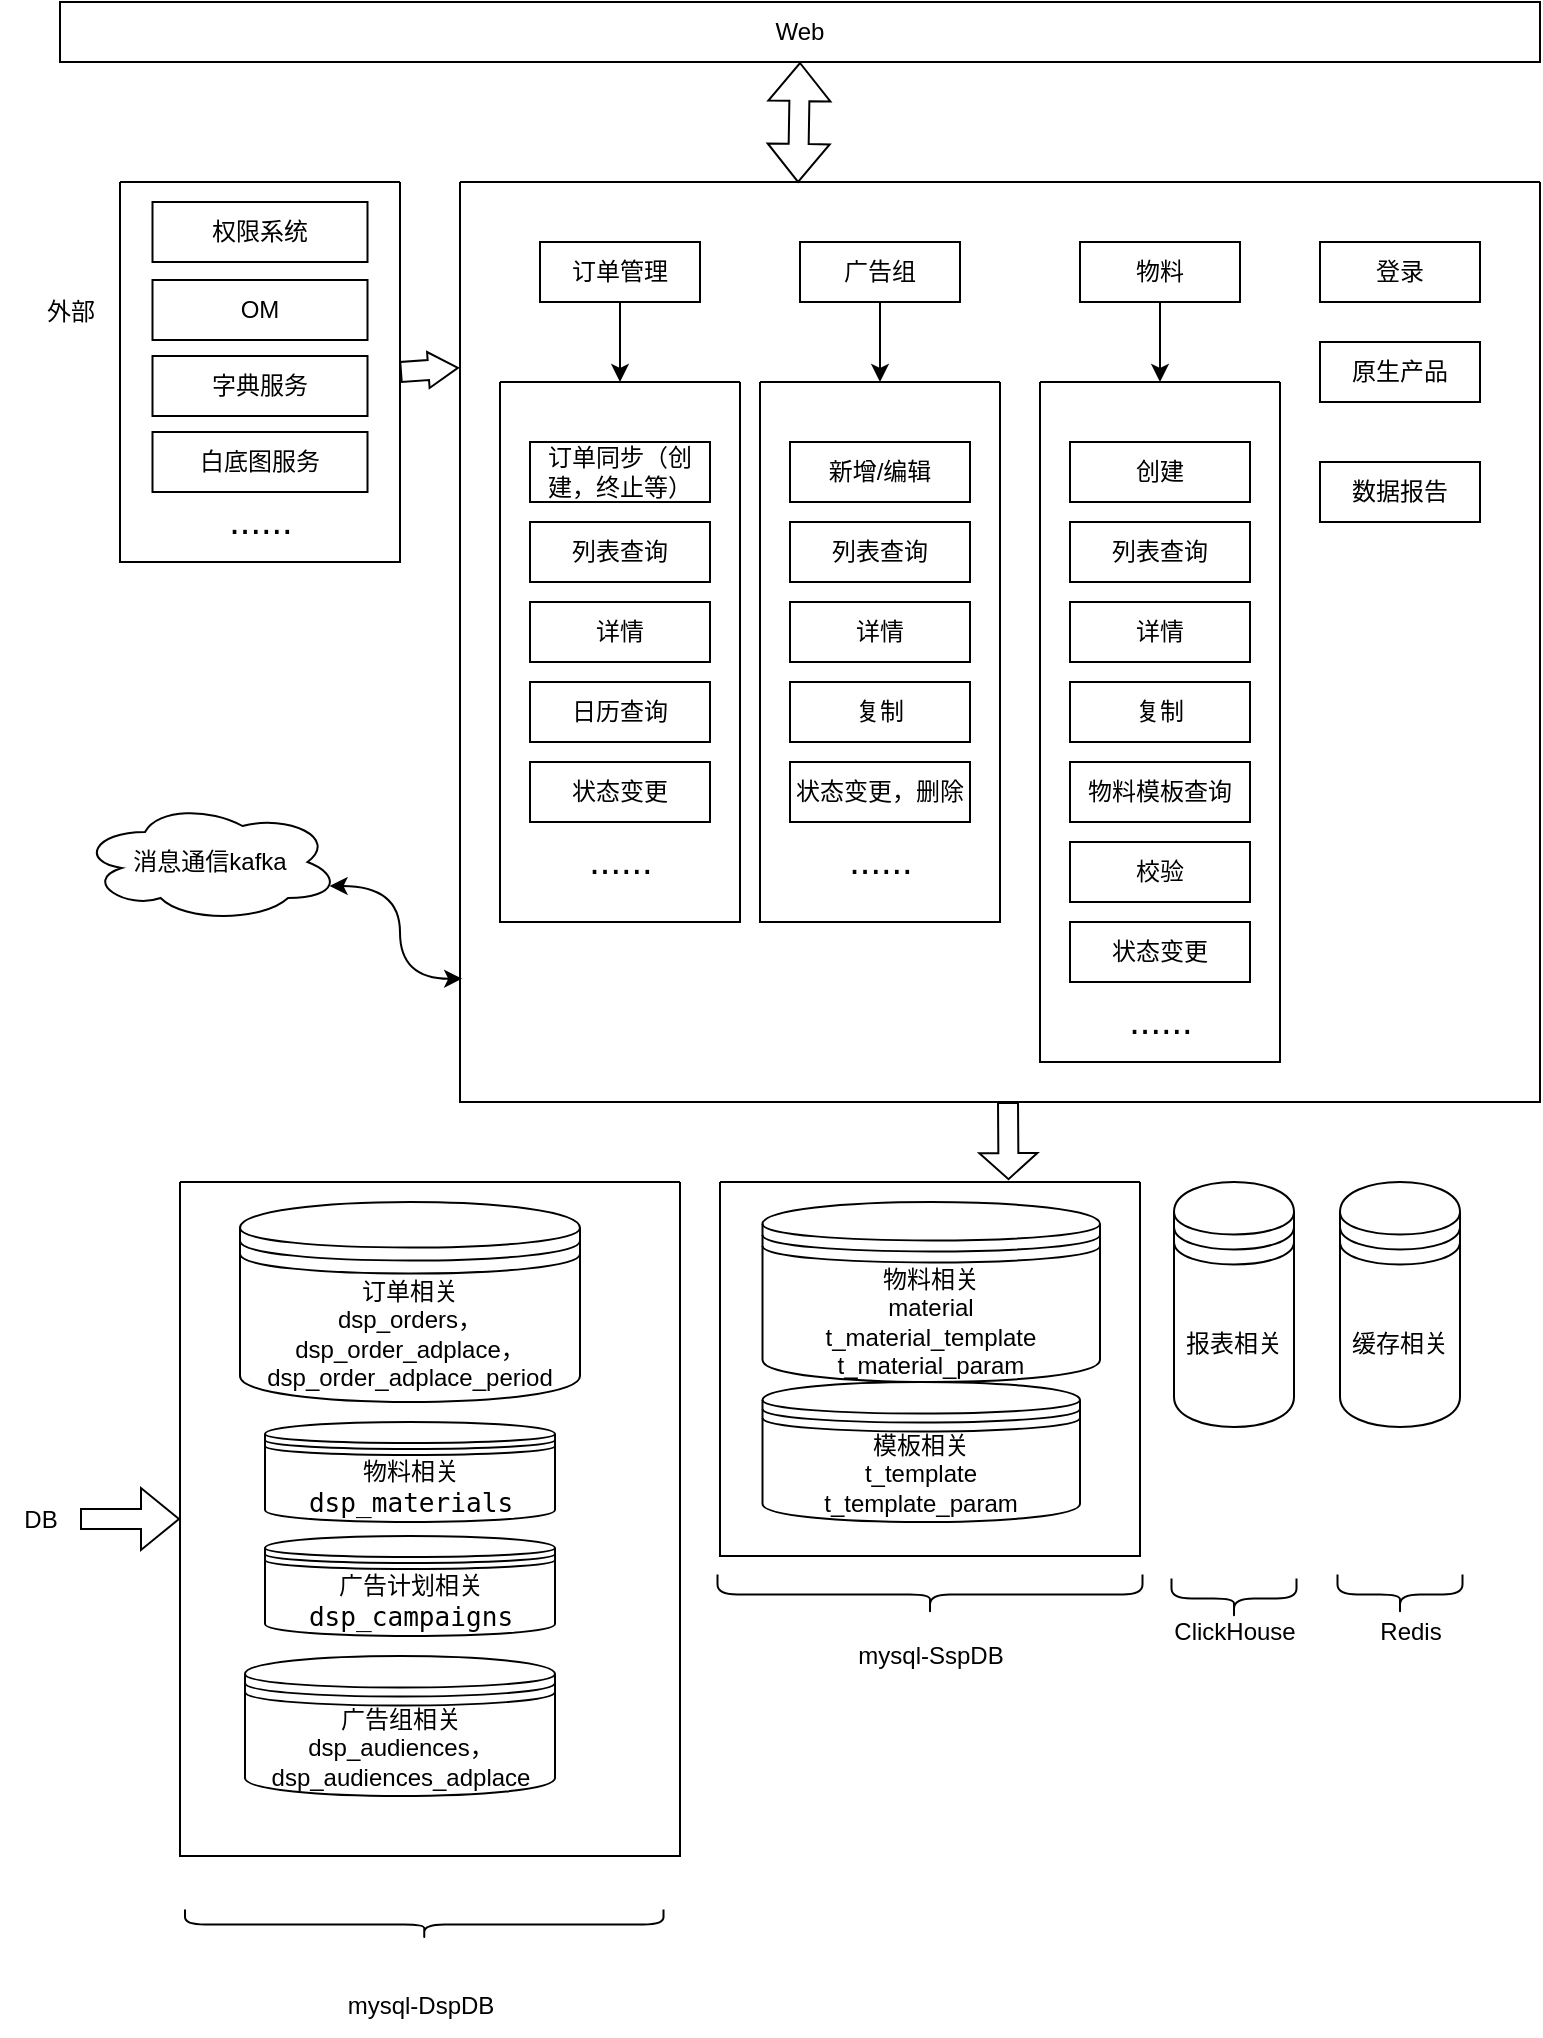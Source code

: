 <mxfile version="20.6.0" type="github">
  <diagram id="k6xAOYBqpZFJXuhrr6dg" name="第 1 页">
    <mxGraphModel dx="1191" dy="785" grid="1" gridSize="10" guides="1" tooltips="1" connect="1" arrows="1" fold="1" page="1" pageScale="1" pageWidth="827" pageHeight="1169" math="0" shadow="0">
      <root>
        <mxCell id="0" />
        <mxCell id="1" parent="0" />
        <mxCell id="op4WVf0ANxCzOF1L6OUz-1" value="Web" style="rounded=0;whiteSpace=wrap;html=1;" vertex="1" parent="1">
          <mxGeometry x="230" y="100" width="740" height="30" as="geometry" />
        </mxCell>
        <mxCell id="op4WVf0ANxCzOF1L6OUz-5" value="" style="swimlane;startSize=0;" vertex="1" parent="1">
          <mxGeometry x="430" y="190" width="540" height="460" as="geometry" />
        </mxCell>
        <mxCell id="op4WVf0ANxCzOF1L6OUz-77" value="" style="edgeStyle=orthogonalEdgeStyle;rounded=0;orthogonalLoop=1;jettySize=auto;html=1;fontSize=12;entryX=0.5;entryY=0;entryDx=0;entryDy=0;" edge="1" parent="op4WVf0ANxCzOF1L6OUz-5" source="op4WVf0ANxCzOF1L6OUz-9" target="op4WVf0ANxCzOF1L6OUz-70">
          <mxGeometry relative="1" as="geometry" />
        </mxCell>
        <mxCell id="op4WVf0ANxCzOF1L6OUz-9" value="订单管理" style="whiteSpace=wrap;html=1;" vertex="1" parent="op4WVf0ANxCzOF1L6OUz-5">
          <mxGeometry x="40" y="30" width="80" height="30" as="geometry" />
        </mxCell>
        <mxCell id="op4WVf0ANxCzOF1L6OUz-11" value="数据报告" style="whiteSpace=wrap;html=1;" vertex="1" parent="op4WVf0ANxCzOF1L6OUz-5">
          <mxGeometry x="430" y="140" width="80" height="30" as="geometry" />
        </mxCell>
        <mxCell id="op4WVf0ANxCzOF1L6OUz-12" value="原生产品" style="whiteSpace=wrap;html=1;" vertex="1" parent="op4WVf0ANxCzOF1L6OUz-5">
          <mxGeometry x="430" y="80" width="80" height="30" as="geometry" />
        </mxCell>
        <mxCell id="op4WVf0ANxCzOF1L6OUz-37" value="登录" style="whiteSpace=wrap;html=1;" vertex="1" parent="op4WVf0ANxCzOF1L6OUz-5">
          <mxGeometry x="430" y="30" width="80" height="30" as="geometry" />
        </mxCell>
        <mxCell id="op4WVf0ANxCzOF1L6OUz-97" value="" style="edgeStyle=orthogonalEdgeStyle;rounded=0;orthogonalLoop=1;jettySize=auto;html=1;fontSize=19;" edge="1" parent="op4WVf0ANxCzOF1L6OUz-5" source="op4WVf0ANxCzOF1L6OUz-22">
          <mxGeometry relative="1" as="geometry">
            <mxPoint x="350" y="100" as="targetPoint" />
          </mxGeometry>
        </mxCell>
        <mxCell id="op4WVf0ANxCzOF1L6OUz-22" value="物料" style="whiteSpace=wrap;html=1;" vertex="1" parent="op4WVf0ANxCzOF1L6OUz-5">
          <mxGeometry x="310" y="30" width="80" height="30" as="geometry" />
        </mxCell>
        <mxCell id="op4WVf0ANxCzOF1L6OUz-84" value="" style="edgeStyle=orthogonalEdgeStyle;rounded=0;orthogonalLoop=1;jettySize=auto;html=1;fontSize=12;entryX=0.5;entryY=0;entryDx=0;entryDy=0;" edge="1" parent="op4WVf0ANxCzOF1L6OUz-5" source="op4WVf0ANxCzOF1L6OUz-17" target="op4WVf0ANxCzOF1L6OUz-78">
          <mxGeometry relative="1" as="geometry" />
        </mxCell>
        <mxCell id="op4WVf0ANxCzOF1L6OUz-17" value="广告组" style="whiteSpace=wrap;html=1;" vertex="1" parent="op4WVf0ANxCzOF1L6OUz-5">
          <mxGeometry x="170" y="30" width="80" height="30" as="geometry" />
        </mxCell>
        <mxCell id="op4WVf0ANxCzOF1L6OUz-70" value="" style="swimlane;startSize=0;fontSize=19;" vertex="1" parent="op4WVf0ANxCzOF1L6OUz-5">
          <mxGeometry x="20" y="100" width="120" height="270" as="geometry" />
        </mxCell>
        <mxCell id="op4WVf0ANxCzOF1L6OUz-72" value="订单同步（创建，终止等）" style="whiteSpace=wrap;html=1;fontSize=12;" vertex="1" parent="op4WVf0ANxCzOF1L6OUz-70">
          <mxGeometry x="15" y="30" width="90" height="30" as="geometry" />
        </mxCell>
        <mxCell id="op4WVf0ANxCzOF1L6OUz-73" value="列表查询" style="whiteSpace=wrap;html=1;fontSize=12;" vertex="1" parent="op4WVf0ANxCzOF1L6OUz-70">
          <mxGeometry x="15" y="70" width="90" height="30" as="geometry" />
        </mxCell>
        <mxCell id="op4WVf0ANxCzOF1L6OUz-74" value="详情" style="whiteSpace=wrap;html=1;fontSize=12;" vertex="1" parent="op4WVf0ANxCzOF1L6OUz-70">
          <mxGeometry x="15" y="110" width="90" height="30" as="geometry" />
        </mxCell>
        <mxCell id="op4WVf0ANxCzOF1L6OUz-75" value="日历查询" style="whiteSpace=wrap;html=1;fontSize=12;" vertex="1" parent="op4WVf0ANxCzOF1L6OUz-70">
          <mxGeometry x="15" y="150" width="90" height="30" as="geometry" />
        </mxCell>
        <mxCell id="op4WVf0ANxCzOF1L6OUz-76" value="状态变更" style="whiteSpace=wrap;html=1;fontSize=12;" vertex="1" parent="op4WVf0ANxCzOF1L6OUz-70">
          <mxGeometry x="15" y="190" width="90" height="30" as="geometry" />
        </mxCell>
        <mxCell id="op4WVf0ANxCzOF1L6OUz-85" value="......" style="text;html=1;align=center;verticalAlign=middle;resizable=0;points=[];autosize=1;strokeColor=none;fillColor=none;fontSize=19;" vertex="1" parent="op4WVf0ANxCzOF1L6OUz-70">
          <mxGeometry x="30" y="220" width="60" height="40" as="geometry" />
        </mxCell>
        <mxCell id="op4WVf0ANxCzOF1L6OUz-78" value="" style="swimlane;startSize=0;fontSize=19;" vertex="1" parent="op4WVf0ANxCzOF1L6OUz-5">
          <mxGeometry x="150" y="100" width="120" height="270" as="geometry" />
        </mxCell>
        <mxCell id="op4WVf0ANxCzOF1L6OUz-79" value="新增/编辑" style="whiteSpace=wrap;html=1;fontSize=12;" vertex="1" parent="op4WVf0ANxCzOF1L6OUz-78">
          <mxGeometry x="15" y="30" width="90" height="30" as="geometry" />
        </mxCell>
        <mxCell id="op4WVf0ANxCzOF1L6OUz-80" value="列表查询" style="whiteSpace=wrap;html=1;fontSize=12;" vertex="1" parent="op4WVf0ANxCzOF1L6OUz-78">
          <mxGeometry x="15" y="70" width="90" height="30" as="geometry" />
        </mxCell>
        <mxCell id="op4WVf0ANxCzOF1L6OUz-81" value="详情" style="whiteSpace=wrap;html=1;fontSize=12;" vertex="1" parent="op4WVf0ANxCzOF1L6OUz-78">
          <mxGeometry x="15" y="110" width="90" height="30" as="geometry" />
        </mxCell>
        <mxCell id="op4WVf0ANxCzOF1L6OUz-82" value="复制" style="whiteSpace=wrap;html=1;fontSize=12;" vertex="1" parent="op4WVf0ANxCzOF1L6OUz-78">
          <mxGeometry x="15" y="150" width="90" height="30" as="geometry" />
        </mxCell>
        <mxCell id="op4WVf0ANxCzOF1L6OUz-83" value="状态变更，删除" style="whiteSpace=wrap;html=1;fontSize=12;" vertex="1" parent="op4WVf0ANxCzOF1L6OUz-78">
          <mxGeometry x="15" y="190" width="90" height="30" as="geometry" />
        </mxCell>
        <mxCell id="op4WVf0ANxCzOF1L6OUz-87" value="......" style="text;html=1;align=center;verticalAlign=middle;resizable=0;points=[];autosize=1;strokeColor=none;fillColor=none;fontSize=19;" vertex="1" parent="op4WVf0ANxCzOF1L6OUz-78">
          <mxGeometry x="30" y="220" width="60" height="40" as="geometry" />
        </mxCell>
        <mxCell id="op4WVf0ANxCzOF1L6OUz-88" value="" style="swimlane;startSize=0;fontSize=19;" vertex="1" parent="op4WVf0ANxCzOF1L6OUz-5">
          <mxGeometry x="290" y="100" width="120" height="340" as="geometry" />
        </mxCell>
        <mxCell id="op4WVf0ANxCzOF1L6OUz-89" value="创建" style="whiteSpace=wrap;html=1;fontSize=12;" vertex="1" parent="op4WVf0ANxCzOF1L6OUz-88">
          <mxGeometry x="15" y="30" width="90" height="30" as="geometry" />
        </mxCell>
        <mxCell id="op4WVf0ANxCzOF1L6OUz-90" value="列表查询" style="whiteSpace=wrap;html=1;fontSize=12;" vertex="1" parent="op4WVf0ANxCzOF1L6OUz-88">
          <mxGeometry x="15" y="70" width="90" height="30" as="geometry" />
        </mxCell>
        <mxCell id="op4WVf0ANxCzOF1L6OUz-91" value="详情" style="whiteSpace=wrap;html=1;fontSize=12;" vertex="1" parent="op4WVf0ANxCzOF1L6OUz-88">
          <mxGeometry x="15" y="110" width="90" height="30" as="geometry" />
        </mxCell>
        <mxCell id="op4WVf0ANxCzOF1L6OUz-92" value="复制" style="whiteSpace=wrap;html=1;fontSize=12;" vertex="1" parent="op4WVf0ANxCzOF1L6OUz-88">
          <mxGeometry x="15" y="150" width="90" height="30" as="geometry" />
        </mxCell>
        <mxCell id="op4WVf0ANxCzOF1L6OUz-93" value="物料模板查询" style="whiteSpace=wrap;html=1;fontSize=12;" vertex="1" parent="op4WVf0ANxCzOF1L6OUz-88">
          <mxGeometry x="15" y="190" width="90" height="30" as="geometry" />
        </mxCell>
        <mxCell id="op4WVf0ANxCzOF1L6OUz-94" value="......" style="text;html=1;align=center;verticalAlign=middle;resizable=0;points=[];autosize=1;strokeColor=none;fillColor=none;fontSize=19;" vertex="1" parent="op4WVf0ANxCzOF1L6OUz-88">
          <mxGeometry x="30" y="300" width="60" height="40" as="geometry" />
        </mxCell>
        <mxCell id="op4WVf0ANxCzOF1L6OUz-99" value="校验" style="whiteSpace=wrap;html=1;fontSize=12;" vertex="1" parent="op4WVf0ANxCzOF1L6OUz-88">
          <mxGeometry x="15" y="230" width="90" height="30" as="geometry" />
        </mxCell>
        <mxCell id="op4WVf0ANxCzOF1L6OUz-100" value="状态变更" style="whiteSpace=wrap;html=1;fontSize=12;" vertex="1" parent="op4WVf0ANxCzOF1L6OUz-88">
          <mxGeometry x="15" y="270" width="90" height="30" as="geometry" />
        </mxCell>
        <mxCell id="op4WVf0ANxCzOF1L6OUz-27" value="" style="shape=flexArrow;endArrow=classic;startArrow=classic;html=1;rounded=0;exitX=0.313;exitY=0.001;exitDx=0;exitDy=0;entryX=0.5;entryY=1;entryDx=0;entryDy=0;exitPerimeter=0;" edge="1" parent="1" source="op4WVf0ANxCzOF1L6OUz-5" target="op4WVf0ANxCzOF1L6OUz-1">
          <mxGeometry width="100" height="100" relative="1" as="geometry">
            <mxPoint x="350" y="360" as="sourcePoint" />
            <mxPoint x="450" y="260" as="targetPoint" />
          </mxGeometry>
        </mxCell>
        <mxCell id="op4WVf0ANxCzOF1L6OUz-29" value="DB" style="text;html=1;align=center;verticalAlign=middle;resizable=0;points=[];autosize=1;strokeColor=none;fillColor=none;" vertex="1" parent="1">
          <mxGeometry x="200" y="843.5" width="40" height="30" as="geometry" />
        </mxCell>
        <mxCell id="op4WVf0ANxCzOF1L6OUz-30" value="" style="swimlane;startSize=0;" vertex="1" parent="1">
          <mxGeometry x="290" y="690" width="250" height="337" as="geometry" />
        </mxCell>
        <mxCell id="op4WVf0ANxCzOF1L6OUz-32" value="订单相关&lt;br&gt;dsp_orders，dsp_order_adplace，dsp_order_adplace_period" style="shape=datastore;whiteSpace=wrap;html=1;" vertex="1" parent="op4WVf0ANxCzOF1L6OUz-30">
          <mxGeometry x="30" y="10" width="170" height="100" as="geometry" />
        </mxCell>
        <mxCell id="op4WVf0ANxCzOF1L6OUz-34" value="广告计划相关&lt;span style=&quot;background-color: rgb(255, 255, 255); font-family: &amp;quot;JetBrains Mono&amp;quot;, monospace; font-size: 9.8pt;&quot;&gt;dsp_campaigns&lt;/span&gt;" style="shape=datastore;whiteSpace=wrap;html=1;" vertex="1" parent="op4WVf0ANxCzOF1L6OUz-30">
          <mxGeometry x="42.5" y="177" width="145" height="50" as="geometry" />
        </mxCell>
        <mxCell id="op4WVf0ANxCzOF1L6OUz-35" value="&lt;font style=&quot;font-size: 12px;&quot;&gt;&lt;br&gt;&lt;span style=&quot;font-family: 微软雅黑; background-color: initial;&quot;&gt;广告组相关&lt;/span&gt;&lt;br&gt;&lt;/font&gt;&lt;font style=&quot;font-size: 12px;&quot;&gt;&lt;span style=&quot;background-color: initial; font-family: Arial;&quot;&gt;dsp_audiences&lt;/span&gt;&lt;span style=&quot;background-color: initial; font-family: 微软雅黑;&quot;&gt;，&lt;/span&gt;&lt;span style=&quot;background-color: initial; font-family: Arial;&quot;&gt;dsp_audiences_adplace&lt;/span&gt;&lt;br&gt;&lt;/font&gt;&lt;font style=&quot;font-size: 12px;&quot;&gt;&lt;br&gt;&lt;/font&gt;" style="shape=datastore;whiteSpace=wrap;html=1;" vertex="1" parent="op4WVf0ANxCzOF1L6OUz-30">
          <mxGeometry x="32.5" y="237" width="155" height="70" as="geometry" />
        </mxCell>
        <mxCell id="op4WVf0ANxCzOF1L6OUz-36" value="物料相关&lt;span style=&quot;background-color: rgb(255, 255, 255); font-family: &amp;quot;JetBrains Mono&amp;quot;, monospace; font-size: 9.8pt;&quot;&gt;dsp_materials&lt;/span&gt;" style="shape=datastore;whiteSpace=wrap;html=1;" vertex="1" parent="op4WVf0ANxCzOF1L6OUz-30">
          <mxGeometry x="42.5" y="120" width="145" height="50" as="geometry" />
        </mxCell>
        <mxCell id="op4WVf0ANxCzOF1L6OUz-31" value="" style="shape=flexArrow;endArrow=classic;html=1;rounded=0;entryX=0;entryY=0.5;entryDx=0;entryDy=0;" edge="1" parent="1" target="op4WVf0ANxCzOF1L6OUz-30">
          <mxGeometry width="50" height="50" relative="1" as="geometry">
            <mxPoint x="240" y="858.5" as="sourcePoint" />
            <mxPoint x="450" y="670" as="targetPoint" />
          </mxGeometry>
        </mxCell>
        <mxCell id="op4WVf0ANxCzOF1L6OUz-38" value="" style="shape=curlyBracket;whiteSpace=wrap;html=1;rounded=1;flipH=1;labelPosition=right;verticalLabelPosition=middle;align=left;verticalAlign=middle;fontSize=12;rotation=90;" vertex="1" parent="1">
          <mxGeometry x="404.63" y="941.63" width="15" height="239.25" as="geometry" />
        </mxCell>
        <mxCell id="op4WVf0ANxCzOF1L6OUz-39" value="mysql-DspDB" style="text;html=1;align=center;verticalAlign=middle;resizable=0;points=[];autosize=1;strokeColor=none;fillColor=none;fontSize=12;" vertex="1" parent="1">
          <mxGeometry x="360" y="1087" width="100" height="30" as="geometry" />
        </mxCell>
        <mxCell id="op4WVf0ANxCzOF1L6OUz-40" value="" style="swimlane;startSize=0;" vertex="1" parent="1">
          <mxGeometry x="560" y="690" width="210" height="187" as="geometry" />
        </mxCell>
        <mxCell id="op4WVf0ANxCzOF1L6OUz-41" value="&lt;span style=&quot;background-color: initial; font-family: 微软雅黑;&quot;&gt;物料&lt;/span&gt;&lt;span style=&quot;background-color: initial; font-family: 微软雅黑;&quot;&gt;相关&lt;/span&gt;&lt;br&gt;&lt;span style=&quot;font-family: Arial; background-color: initial;&quot;&gt;material&lt;/span&gt;&lt;br&gt;&lt;span style=&quot;font-family: Arial; background-color: initial;&quot;&gt;t_material_template&lt;/span&gt;&lt;br&gt;&lt;span style=&quot;font-family: Arial; background-color: initial;&quot;&gt;t_material_param&lt;/span&gt;" style="shape=datastore;whiteSpace=wrap;html=1;" vertex="1" parent="op4WVf0ANxCzOF1L6OUz-40">
          <mxGeometry x="21.25" y="10" width="168.75" height="90" as="geometry" />
        </mxCell>
        <mxCell id="op4WVf0ANxCzOF1L6OUz-47" value="&lt;span style=&quot;background-color: initial; font-family: 微软雅黑;&quot;&gt;模板相关&lt;/span&gt;&lt;br&gt;&lt;span style=&quot;font-family: Arial; background-color: initial;&quot;&gt;t_template&lt;/span&gt;&lt;br&gt;&lt;span style=&quot;font-family: Arial; background-color: initial;&quot;&gt;t_&lt;/span&gt;&lt;span style=&quot;font-family: Arial;&quot;&gt;template&lt;/span&gt;&lt;span style=&quot;font-family: Arial; background-color: initial;&quot;&gt;_param&lt;/span&gt;" style="shape=datastore;whiteSpace=wrap;html=1;" vertex="1" parent="op4WVf0ANxCzOF1L6OUz-40">
          <mxGeometry x="21.25" y="100" width="158.75" height="70" as="geometry" />
        </mxCell>
        <mxCell id="op4WVf0ANxCzOF1L6OUz-45" value="" style="shape=curlyBracket;whiteSpace=wrap;html=1;rounded=1;flipH=1;labelPosition=right;verticalLabelPosition=middle;align=left;verticalAlign=middle;fontSize=12;rotation=90;" vertex="1" parent="1">
          <mxGeometry x="655" y="790" width="20" height="212.5" as="geometry" />
        </mxCell>
        <mxCell id="op4WVf0ANxCzOF1L6OUz-46" value="mysql-SspDB" style="text;html=1;align=center;verticalAlign=middle;resizable=0;points=[];autosize=1;strokeColor=none;fillColor=none;fontSize=12;" vertex="1" parent="1">
          <mxGeometry x="615" y="911.63" width="100" height="30" as="geometry" />
        </mxCell>
        <mxCell id="op4WVf0ANxCzOF1L6OUz-48" value="&lt;span style=&quot;background-color: initial; font-family: 微软雅黑;&quot;&gt;报表相关&lt;/span&gt;&lt;br&gt;" style="shape=datastore;whiteSpace=wrap;html=1;" vertex="1" parent="1">
          <mxGeometry x="787" y="690" width="60" height="122.5" as="geometry" />
        </mxCell>
        <mxCell id="op4WVf0ANxCzOF1L6OUz-49" value="" style="shape=curlyBracket;whiteSpace=wrap;html=1;rounded=1;flipH=1;labelPosition=right;verticalLabelPosition=middle;align=left;verticalAlign=middle;fontSize=12;rotation=90;size=0.5;" vertex="1" parent="1">
          <mxGeometry x="807" y="867" width="20" height="62.5" as="geometry" />
        </mxCell>
        <mxCell id="op4WVf0ANxCzOF1L6OUz-50" value="ClickHouse" style="text;html=1;align=center;verticalAlign=middle;resizable=0;points=[];autosize=1;strokeColor=none;fillColor=none;fontSize=12;" vertex="1" parent="1">
          <mxGeometry x="777" y="899.5" width="80" height="30" as="geometry" />
        </mxCell>
        <mxCell id="op4WVf0ANxCzOF1L6OUz-51" value="" style="shape=flexArrow;endArrow=classic;html=1;rounded=0;fontSize=12;endWidth=18;endSize=4;width=10;entryX=0.687;entryY=-0.005;entryDx=0;entryDy=0;entryPerimeter=0;" edge="1" parent="1" target="op4WVf0ANxCzOF1L6OUz-40">
          <mxGeometry width="50" height="50" relative="1" as="geometry">
            <mxPoint x="704" y="650" as="sourcePoint" />
            <mxPoint x="705" y="620" as="targetPoint" />
          </mxGeometry>
        </mxCell>
        <mxCell id="op4WVf0ANxCzOF1L6OUz-54" value="" style="swimlane;startSize=0;fontSize=12;" vertex="1" parent="1">
          <mxGeometry x="260" y="190" width="140" height="190" as="geometry" />
        </mxCell>
        <mxCell id="op4WVf0ANxCzOF1L6OUz-6" value="权限系统" style="rounded=0;whiteSpace=wrap;html=1;" vertex="1" parent="op4WVf0ANxCzOF1L6OUz-54">
          <mxGeometry x="16.25" y="10" width="107.5" height="30" as="geometry" />
        </mxCell>
        <mxCell id="op4WVf0ANxCzOF1L6OUz-24" value="OM" style="rounded=0;whiteSpace=wrap;html=1;" vertex="1" parent="op4WVf0ANxCzOF1L6OUz-54">
          <mxGeometry x="16.25" y="49" width="107.5" height="30" as="geometry" />
        </mxCell>
        <mxCell id="op4WVf0ANxCzOF1L6OUz-55" value="字典服务" style="rounded=0;whiteSpace=wrap;html=1;" vertex="1" parent="op4WVf0ANxCzOF1L6OUz-54">
          <mxGeometry x="16.25" y="87" width="107.5" height="30" as="geometry" />
        </mxCell>
        <mxCell id="op4WVf0ANxCzOF1L6OUz-66" value="白底图服务" style="rounded=0;whiteSpace=wrap;html=1;" vertex="1" parent="op4WVf0ANxCzOF1L6OUz-54">
          <mxGeometry x="16.25" y="125" width="107.5" height="30" as="geometry" />
        </mxCell>
        <mxCell id="op4WVf0ANxCzOF1L6OUz-67" value="&lt;font style=&quot;font-size: 19px;&quot;&gt;......&lt;/font&gt;" style="text;html=1;align=center;verticalAlign=middle;resizable=0;points=[];autosize=1;strokeColor=none;fillColor=none;fontSize=12;" vertex="1" parent="op4WVf0ANxCzOF1L6OUz-54">
          <mxGeometry x="40" y="150" width="60" height="40" as="geometry" />
        </mxCell>
        <mxCell id="op4WVf0ANxCzOF1L6OUz-56" value="外部" style="text;html=1;align=center;verticalAlign=middle;resizable=0;points=[];autosize=1;strokeColor=none;fillColor=none;fontSize=12;" vertex="1" parent="1">
          <mxGeometry x="210" y="240" width="50" height="30" as="geometry" />
        </mxCell>
        <mxCell id="op4WVf0ANxCzOF1L6OUz-57" value="" style="shape=flexArrow;endArrow=classic;html=1;rounded=0;fontSize=12;exitX=1;exitY=0.5;exitDx=0;exitDy=0;endWidth=7;endSize=4.61;entryX=-0.001;entryY=0.202;entryDx=0;entryDy=0;entryPerimeter=0;" edge="1" parent="1" source="op4WVf0ANxCzOF1L6OUz-54" target="op4WVf0ANxCzOF1L6OUz-5">
          <mxGeometry width="50" height="50" relative="1" as="geometry">
            <mxPoint x="530" y="420" as="sourcePoint" />
            <mxPoint x="430" y="270" as="targetPoint" />
          </mxGeometry>
        </mxCell>
        <mxCell id="op4WVf0ANxCzOF1L6OUz-61" value="&lt;span style=&quot;background-color: initial; font-family: 微软雅黑;&quot;&gt;缓存相关&lt;/span&gt;" style="shape=datastore;whiteSpace=wrap;html=1;" vertex="1" parent="1">
          <mxGeometry x="870" y="690" width="60" height="122.5" as="geometry" />
        </mxCell>
        <mxCell id="op4WVf0ANxCzOF1L6OUz-62" value="" style="shape=curlyBracket;whiteSpace=wrap;html=1;rounded=1;flipH=1;labelPosition=right;verticalLabelPosition=middle;align=left;verticalAlign=middle;fontSize=12;rotation=90;size=0.5;" vertex="1" parent="1">
          <mxGeometry x="890" y="865" width="20" height="62.5" as="geometry" />
        </mxCell>
        <mxCell id="op4WVf0ANxCzOF1L6OUz-63" value="Redis" style="text;html=1;align=center;verticalAlign=middle;resizable=0;points=[];autosize=1;strokeColor=none;fillColor=none;fontSize=12;" vertex="1" parent="1">
          <mxGeometry x="880" y="899.5" width="50" height="30" as="geometry" />
        </mxCell>
        <mxCell id="op4WVf0ANxCzOF1L6OUz-64" value="消息通信kafka" style="ellipse;shape=cloud;whiteSpace=wrap;html=1;fontSize=12;" vertex="1" parent="1">
          <mxGeometry x="240" y="500" width="130" height="60" as="geometry" />
        </mxCell>
        <mxCell id="op4WVf0ANxCzOF1L6OUz-71" value="" style="endArrow=classic;html=1;rounded=0;fontSize=19;exitX=0.96;exitY=0.7;exitDx=0;exitDy=0;exitPerimeter=0;entryX=0.002;entryY=0.866;entryDx=0;entryDy=0;entryPerimeter=0;edgeStyle=orthogonalEdgeStyle;curved=1;startArrow=classic;startFill=1;" edge="1" parent="1" source="op4WVf0ANxCzOF1L6OUz-64" target="op4WVf0ANxCzOF1L6OUz-5">
          <mxGeometry width="50" height="50" relative="1" as="geometry">
            <mxPoint x="610" y="640" as="sourcePoint" />
            <mxPoint x="660" y="590" as="targetPoint" />
          </mxGeometry>
        </mxCell>
      </root>
    </mxGraphModel>
  </diagram>
</mxfile>
